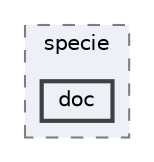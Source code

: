 digraph "src/thermophysicalModels/specie/doc"
{
 // LATEX_PDF_SIZE
  bgcolor="transparent";
  edge [fontname=Helvetica,fontsize=10,labelfontname=Helvetica,labelfontsize=10];
  node [fontname=Helvetica,fontsize=10,shape=box,height=0.2,width=0.4];
  compound=true
  subgraph clusterdir_5c4bf53b114f4c9237cd4ef0431fc9bd {
    graph [ bgcolor="#edf0f7", pencolor="grey50", label="specie", fontname=Helvetica,fontsize=10 style="filled,dashed", URL="dir_5c4bf53b114f4c9237cd4ef0431fc9bd.html",tooltip=""]
  dir_ec83af7def04926c68e4a52b61eefdec [label="doc", fillcolor="#edf0f7", color="grey25", style="filled,bold", URL="dir_ec83af7def04926c68e4a52b61eefdec.html",tooltip=""];
  }
}
